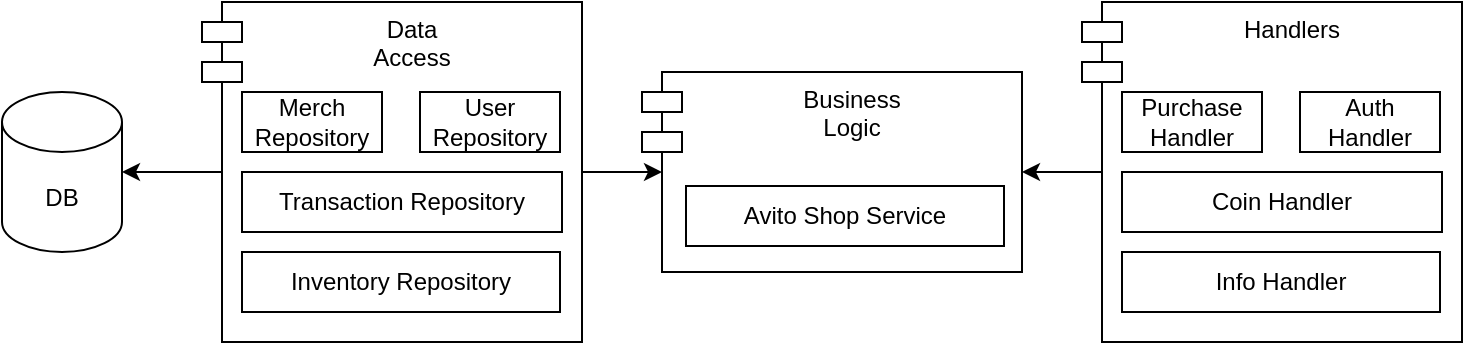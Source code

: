 <mxfile version="21.6.8" type="device">
  <diagram name="Страница — 1" id="-MtnHJaRHqUQfTExYlMA">
    <mxGraphModel dx="1831" dy="624" grid="1" gridSize="10" guides="1" tooltips="1" connect="1" arrows="1" fold="1" page="1" pageScale="1" pageWidth="827" pageHeight="1169" math="0" shadow="0">
      <root>
        <mxCell id="0" />
        <mxCell id="1" parent="0" />
        <mxCell id="9sO5gI7DvF88aYI1E9oD-1" value="" style="edgeStyle=orthogonalEdgeStyle;rounded=0;orthogonalLoop=1;jettySize=auto;html=1;exitX=0;exitY=0.5;exitDx=10;exitDy=0;exitPerimeter=0;" parent="1" source="oRBoaf8Eejg7w21ppIck-3" target="9sO5gI7DvF88aYI1E9oD-3" edge="1">
          <mxGeometry relative="1" as="geometry">
            <mxPoint x="500" y="240" as="sourcePoint" />
          </mxGeometry>
        </mxCell>
        <mxCell id="9sO5gI7DvF88aYI1E9oD-3" value="Business&lt;br&gt;Logic" style="shape=module;align=left;spacingLeft=20;align=center;verticalAlign=top;whiteSpace=wrap;html=1;" parent="1" vertex="1">
          <mxGeometry x="270" y="190" width="190" height="100" as="geometry" />
        </mxCell>
        <mxCell id="9sO5gI7DvF88aYI1E9oD-4" value="" style="edgeStyle=orthogonalEdgeStyle;rounded=0;orthogonalLoop=1;jettySize=auto;html=1;exitX=0;exitY=0.5;exitDx=10;exitDy=0;exitPerimeter=0;entryX=1;entryY=0.5;entryDx=0;entryDy=0;entryPerimeter=0;" parent="1" source="9sO5gI7DvF88aYI1E9oD-6" target="9sO5gI7DvF88aYI1E9oD-7" edge="1">
          <mxGeometry relative="1" as="geometry">
            <mxPoint x="10" y="265" as="targetPoint" />
          </mxGeometry>
        </mxCell>
        <mxCell id="9sO5gI7DvF88aYI1E9oD-5" value="" style="edgeStyle=orthogonalEdgeStyle;rounded=0;orthogonalLoop=1;jettySize=auto;html=1;entryX=0;entryY=0.5;entryDx=10;entryDy=0;entryPerimeter=0;" parent="1" source="9sO5gI7DvF88aYI1E9oD-6" target="9sO5gI7DvF88aYI1E9oD-3" edge="1">
          <mxGeometry relative="1" as="geometry" />
        </mxCell>
        <mxCell id="9sO5gI7DvF88aYI1E9oD-6" value="Data&lt;br&gt;Access" style="shape=module;align=left;spacingLeft=20;align=center;verticalAlign=top;whiteSpace=wrap;html=1;" parent="1" vertex="1">
          <mxGeometry x="50" y="155" width="190" height="170" as="geometry" />
        </mxCell>
        <mxCell id="9sO5gI7DvF88aYI1E9oD-7" value="DB" style="shape=cylinder3;whiteSpace=wrap;html=1;boundedLbl=1;backgroundOutline=1;size=15;" parent="1" vertex="1">
          <mxGeometry x="-50" y="200" width="60" height="80" as="geometry" />
        </mxCell>
        <mxCell id="9sO5gI7DvF88aYI1E9oD-15" value="Avito Shop Service" style="html=1;whiteSpace=wrap;" parent="1" vertex="1">
          <mxGeometry x="292" y="247" width="159" height="30" as="geometry" />
        </mxCell>
        <mxCell id="9sO5gI7DvF88aYI1E9oD-17" value="Merch Repository" style="html=1;whiteSpace=wrap;" parent="1" vertex="1">
          <mxGeometry x="70" y="200" width="70" height="30" as="geometry" />
        </mxCell>
        <mxCell id="9sO5gI7DvF88aYI1E9oD-20" value="User Repository" style="html=1;whiteSpace=wrap;" parent="1" vertex="1">
          <mxGeometry x="159" y="200" width="70" height="30" as="geometry" />
        </mxCell>
        <mxCell id="9sO5gI7DvF88aYI1E9oD-22" value="Inventory Repository" style="html=1;whiteSpace=wrap;" parent="1" vertex="1">
          <mxGeometry x="70" y="280" width="159" height="30" as="geometry" />
        </mxCell>
        <mxCell id="9sO5gI7DvF88aYI1E9oD-23" value="Transaction Repository" style="html=1;whiteSpace=wrap;" parent="1" vertex="1">
          <mxGeometry x="70" y="240" width="160" height="30" as="geometry" />
        </mxCell>
        <mxCell id="oRBoaf8Eejg7w21ppIck-3" value="Handlers" style="shape=module;align=left;spacingLeft=20;align=center;verticalAlign=top;whiteSpace=wrap;html=1;" vertex="1" parent="1">
          <mxGeometry x="490" y="155" width="190" height="170" as="geometry" />
        </mxCell>
        <mxCell id="oRBoaf8Eejg7w21ppIck-4" value="Purchase Handler" style="html=1;whiteSpace=wrap;" vertex="1" parent="1">
          <mxGeometry x="510" y="200" width="70" height="30" as="geometry" />
        </mxCell>
        <mxCell id="oRBoaf8Eejg7w21ppIck-5" value="Auth Handler" style="html=1;whiteSpace=wrap;" vertex="1" parent="1">
          <mxGeometry x="599" y="200" width="70" height="30" as="geometry" />
        </mxCell>
        <mxCell id="oRBoaf8Eejg7w21ppIck-6" value="Info Handler" style="html=1;whiteSpace=wrap;" vertex="1" parent="1">
          <mxGeometry x="510" y="280" width="159" height="30" as="geometry" />
        </mxCell>
        <mxCell id="oRBoaf8Eejg7w21ppIck-7" value="Coin Handler" style="html=1;whiteSpace=wrap;" vertex="1" parent="1">
          <mxGeometry x="510" y="240" width="160" height="30" as="geometry" />
        </mxCell>
      </root>
    </mxGraphModel>
  </diagram>
</mxfile>
